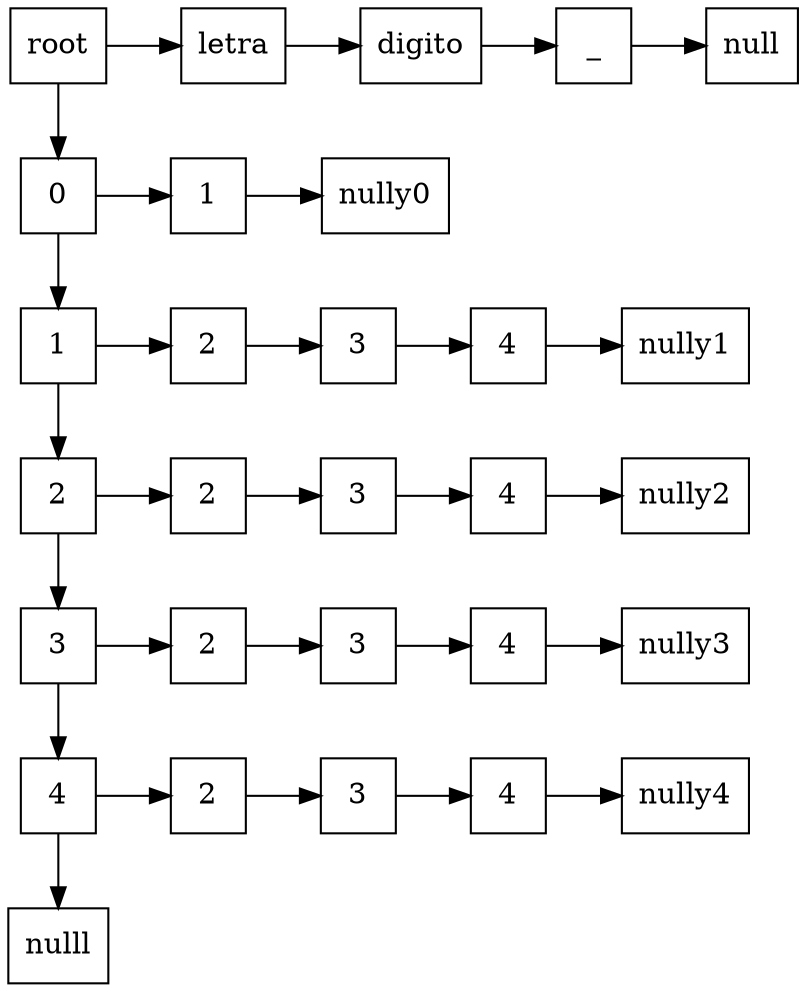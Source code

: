 digraph tabla{ 
 	rankdir=TB;
	node [shape=rectangle, height=0.5, width=0.5];
	graph[ nodesep = 0.5];
	{letra}[label="{letra}"];
	{digito}[label="{digito}"];
	_[label="_"];
	root[label="root"];
	y0[label="0"];
	y1[label="1"];
	y2[label="2"];
	y3[label="3"];
	y4[label="4"];
	root -> {letra} -> {digito} -> _ -> null
	root -> y0 -> y1 -> y2 -> y3 -> y4 -> nulll
	xy01[label="1"]
	xy12[label="2"]
	xy13[label="3"]
	xy14[label="4"]
	xy22[label="2"]
	xy23[label="3"]
	xy24[label="4"]
	xy32[label="2"]
	xy33[label="3"]
	xy34[label="4"]
	xy42[label="2"]
	xy43[label="3"]
	xy44[label="4"]
	y0 -> xy01 -> nully0[constraint=false];
	y1 -> xy12 -> xy13 -> xy14 -> nully1[constraint=false];
	y2 -> xy22 -> xy23 -> xy24 -> nully2[constraint=false];
	y3 -> xy32 -> xy33 -> xy34 -> nully3[constraint=false];
	y4 -> xy42 -> xy43 -> xy44 -> nully4[constraint=false];
	{ rank=same;root;null;{letra};{digito};_}
	{ rank=same;y0;nully0;xy01}
	{ rank=same;y1;nully1;xy12;xy13;xy14}
	{ rank=same;y2;nully2;xy22;xy23;xy24}
	{ rank=same;y3;nully3;xy32;xy33;xy34}
	{ rank=same;y4;nully4;xy42;xy43;xy44}
}